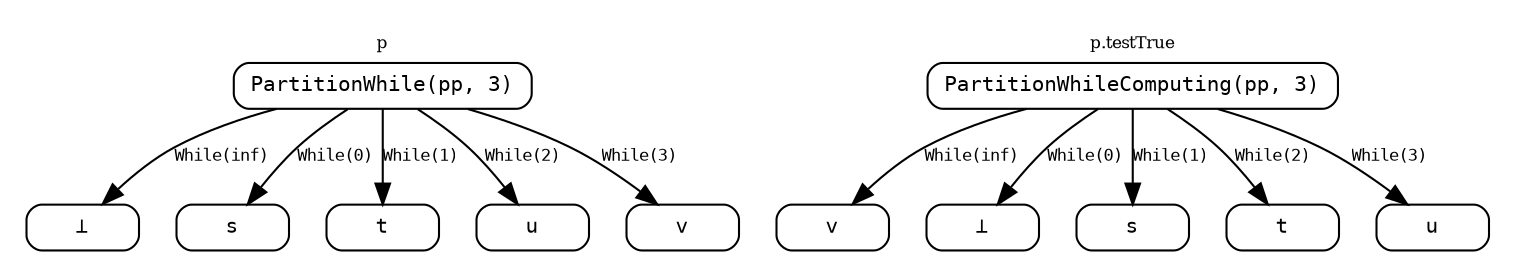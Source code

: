 digraph PartitionWhile {
	margin=0.01;
	fontsize=8.0;
	color=white;

	node [fontsize=10.0, height=0.3, shape=record, style=rounded, fontname="Monospace"];
	edge [fontsize=8.0, fontname="Monospace"];


	subgraph cluster_initial {
		label="p"

		i0 -> i1 [label="While(inf)"];
		i0 -> i2 [label="While(0)"];
		i0 -> i3 [label="While(1)"];
		i0 -> i4 [label="While(2)"];
		i0 -> i5 [label="While(3)"];

		i0 [label="PartitionWhile(pp, 3)"];
		i1 [label="⊥"];
		i2 [label="s"];
		i3 [label="t"];
		i4 [label="u"];
		i5 [label="v"];
	}

	subgraph cluster_true {
		label="p.testTrue"

		t10 -> t11 [label="While(inf)"];
		t10 -> t12 [label="While(0)"];
		t10 -> t13 [label="While(1)"];
		t10 -> t14 [label="While(2)"];
		t10 -> t15 [label="While(3)"];

		t10 [label="PartitionWhileComputing(pp, 3)"];
		t11 [label="v"];
		t12 [label="⊥"];
		t13 [label="s"];
		t14 [label="t"];
		t15 [label="u"];
	}
}
